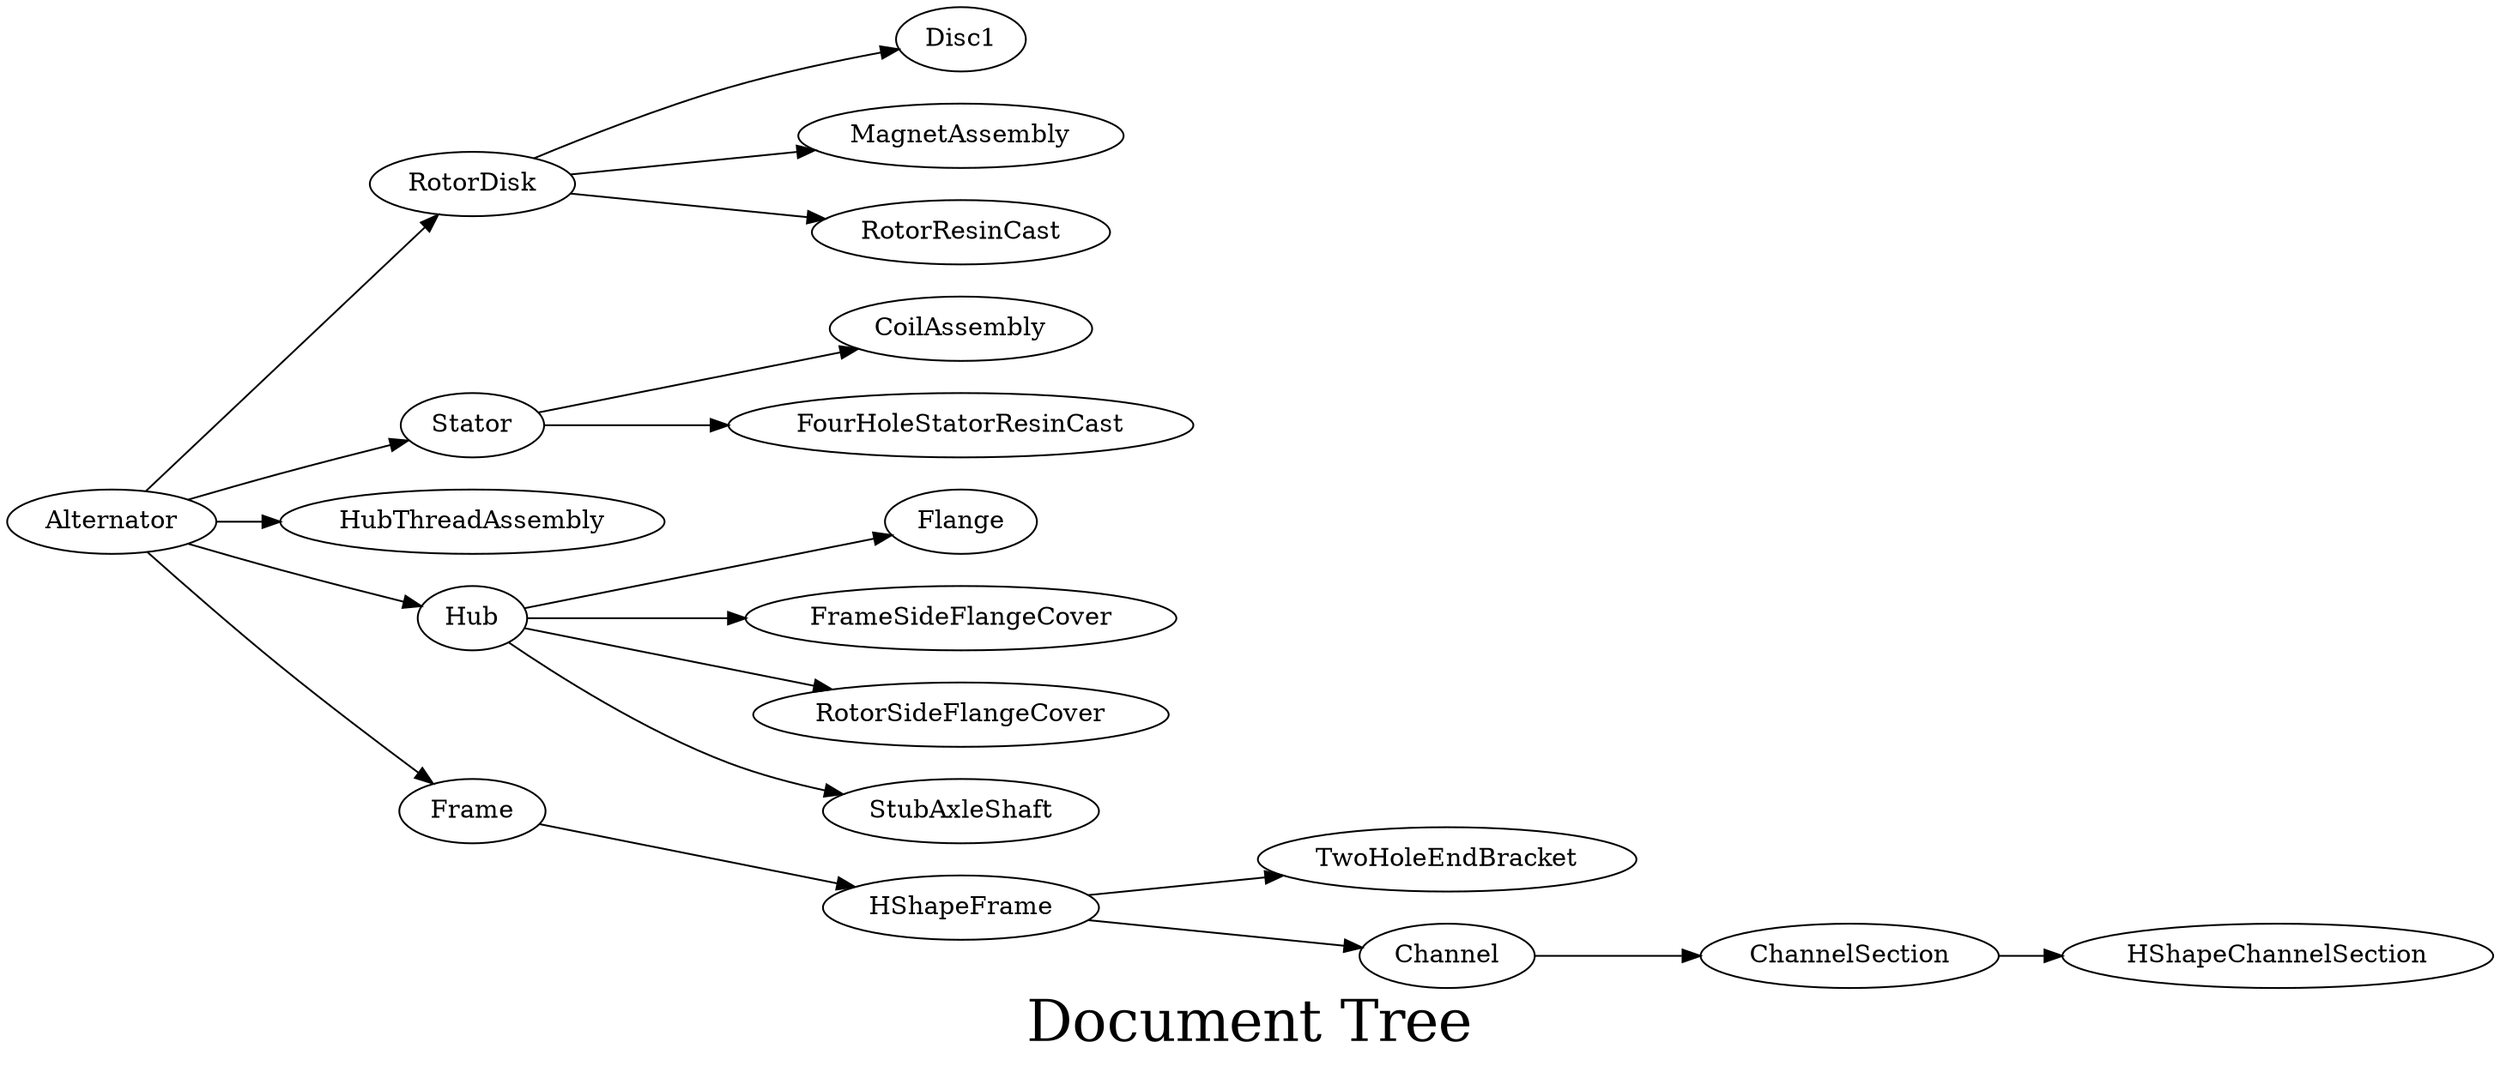 digraph DocumentTree {
    rankdir=LR;
    labelloc=b;
    fontsize=32;
    label="Document Tree";
    RotorDisk -> Disc1
    Stator -> CoilAssembly
    Alternator -> HubThreadAssembly
    Hub -> Flange
    RotorDisk -> MagnetAssembly
    Hub -> FrameSideFlangeCover
    Frame -> HShapeFrame
    Stator -> FourHoleStatorResinCast
    HShapeFrame -> TwoHoleEndBracket
    Hub -> RotorSideFlangeCover
    Alternator -> RotorDisk
    Hub -> StubAxleShaft
    Channel -> ChannelSection
    HShapeFrame -> Channel
    Alternator -> Stator
    RotorDisk -> RotorResinCast
    Alternator -> Frame
    ChannelSection -> HShapeChannelSection
    Alternator -> Hub
}